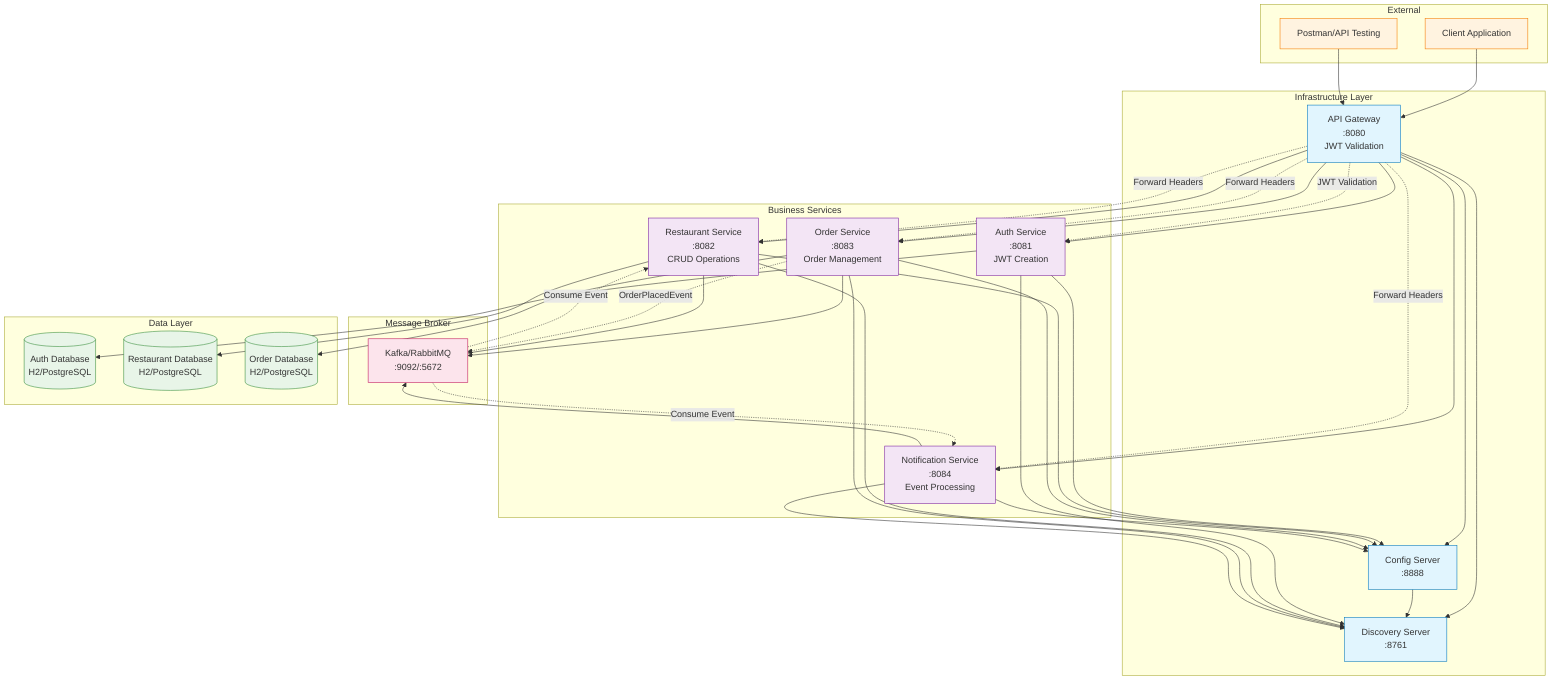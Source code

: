 graph TB
    subgraph "External"
        Client[Client Application]
        Postman[Postman/API Testing]
    end

    subgraph "Infrastructure Layer"
        Eureka[Discovery Server<br/>:8761]
        Config[Config Server<br/>:8888]
        Gateway[API Gateway<br/>:8080<br/>JWT Validation]
    end

    subgraph "Message Broker"
        Kafka[Kafka/RabbitMQ<br/>:9092/:5672]
    end

    subgraph "Business Services"
        Auth[Auth Service<br/>:8081<br/>JWT Creation]
        Restaurant[Restaurant Service<br/>:8082<br/>CRUD Operations]
        Order[Order Service<br/>:8083<br/>Order Management]
        Notification[Notification Service<br/>:8084<br/>Event Processing]
    end

    subgraph "Data Layer"
        AuthDB[(Auth Database<br/>H2/PostgreSQL)]
        RestaurantDB[(Restaurant Database<br/>H2/PostgreSQL)]
        OrderDB[(Order Database<br/>H2/PostgreSQL)]
    end

    %% Client connections
    Client --> Gateway
    Postman --> Gateway

    %% Infrastructure connections
    Gateway --> Eureka
    Config --> Eureka
    Gateway --> Config

    %% Service registrations
    Auth --> Eureka
    Restaurant --> Eureka
    Order --> Eureka
    Notification --> Eureka

    %% API Gateway routing
    Gateway --> Auth
    Gateway --> Restaurant
    Gateway --> Order
    Gateway --> Notification

    %% Service to Config
    Auth --> Config
    Restaurant --> Config
    Order --> Config
    Notification --> Config

    %% Database connections
    Auth --> AuthDB
    Restaurant --> RestaurantDB
    Order --> OrderDB

    %% Message broker connections
    Order --> Kafka
    Notification --> Kafka
    Restaurant --> Kafka

    %% JWT Flow
    Gateway -.->|JWT Validation| Auth
    Gateway -.->|Forward Headers| Restaurant
    Gateway -.->|Forward Headers| Order
    Gateway -.->|Forward Headers| Notification

    %% Event Flow
    Order -.->|OrderPlacedEvent| Kafka
    Kafka -.->|Consume Event| Notification
    Kafka -.->|Consume Event| Restaurant

    %% Styling
    classDef infrastructure fill:#e1f5fe,stroke:#0277bd
    classDef business fill:#f3e5f5,stroke:#7b1fa2
    classDef data fill:#e8f5e8,stroke:#388e3c
    classDef external fill:#fff3e0,stroke:#f57c00
    classDef messaging fill:#fce4ec,stroke:#c2185b

    class Eureka,Config,Gateway infrastructure
    class Auth,Restaurant,Order,Notification business
    class AuthDB,RestaurantDB,OrderDB data
    class Client,Postman external
    class Kafka messaging